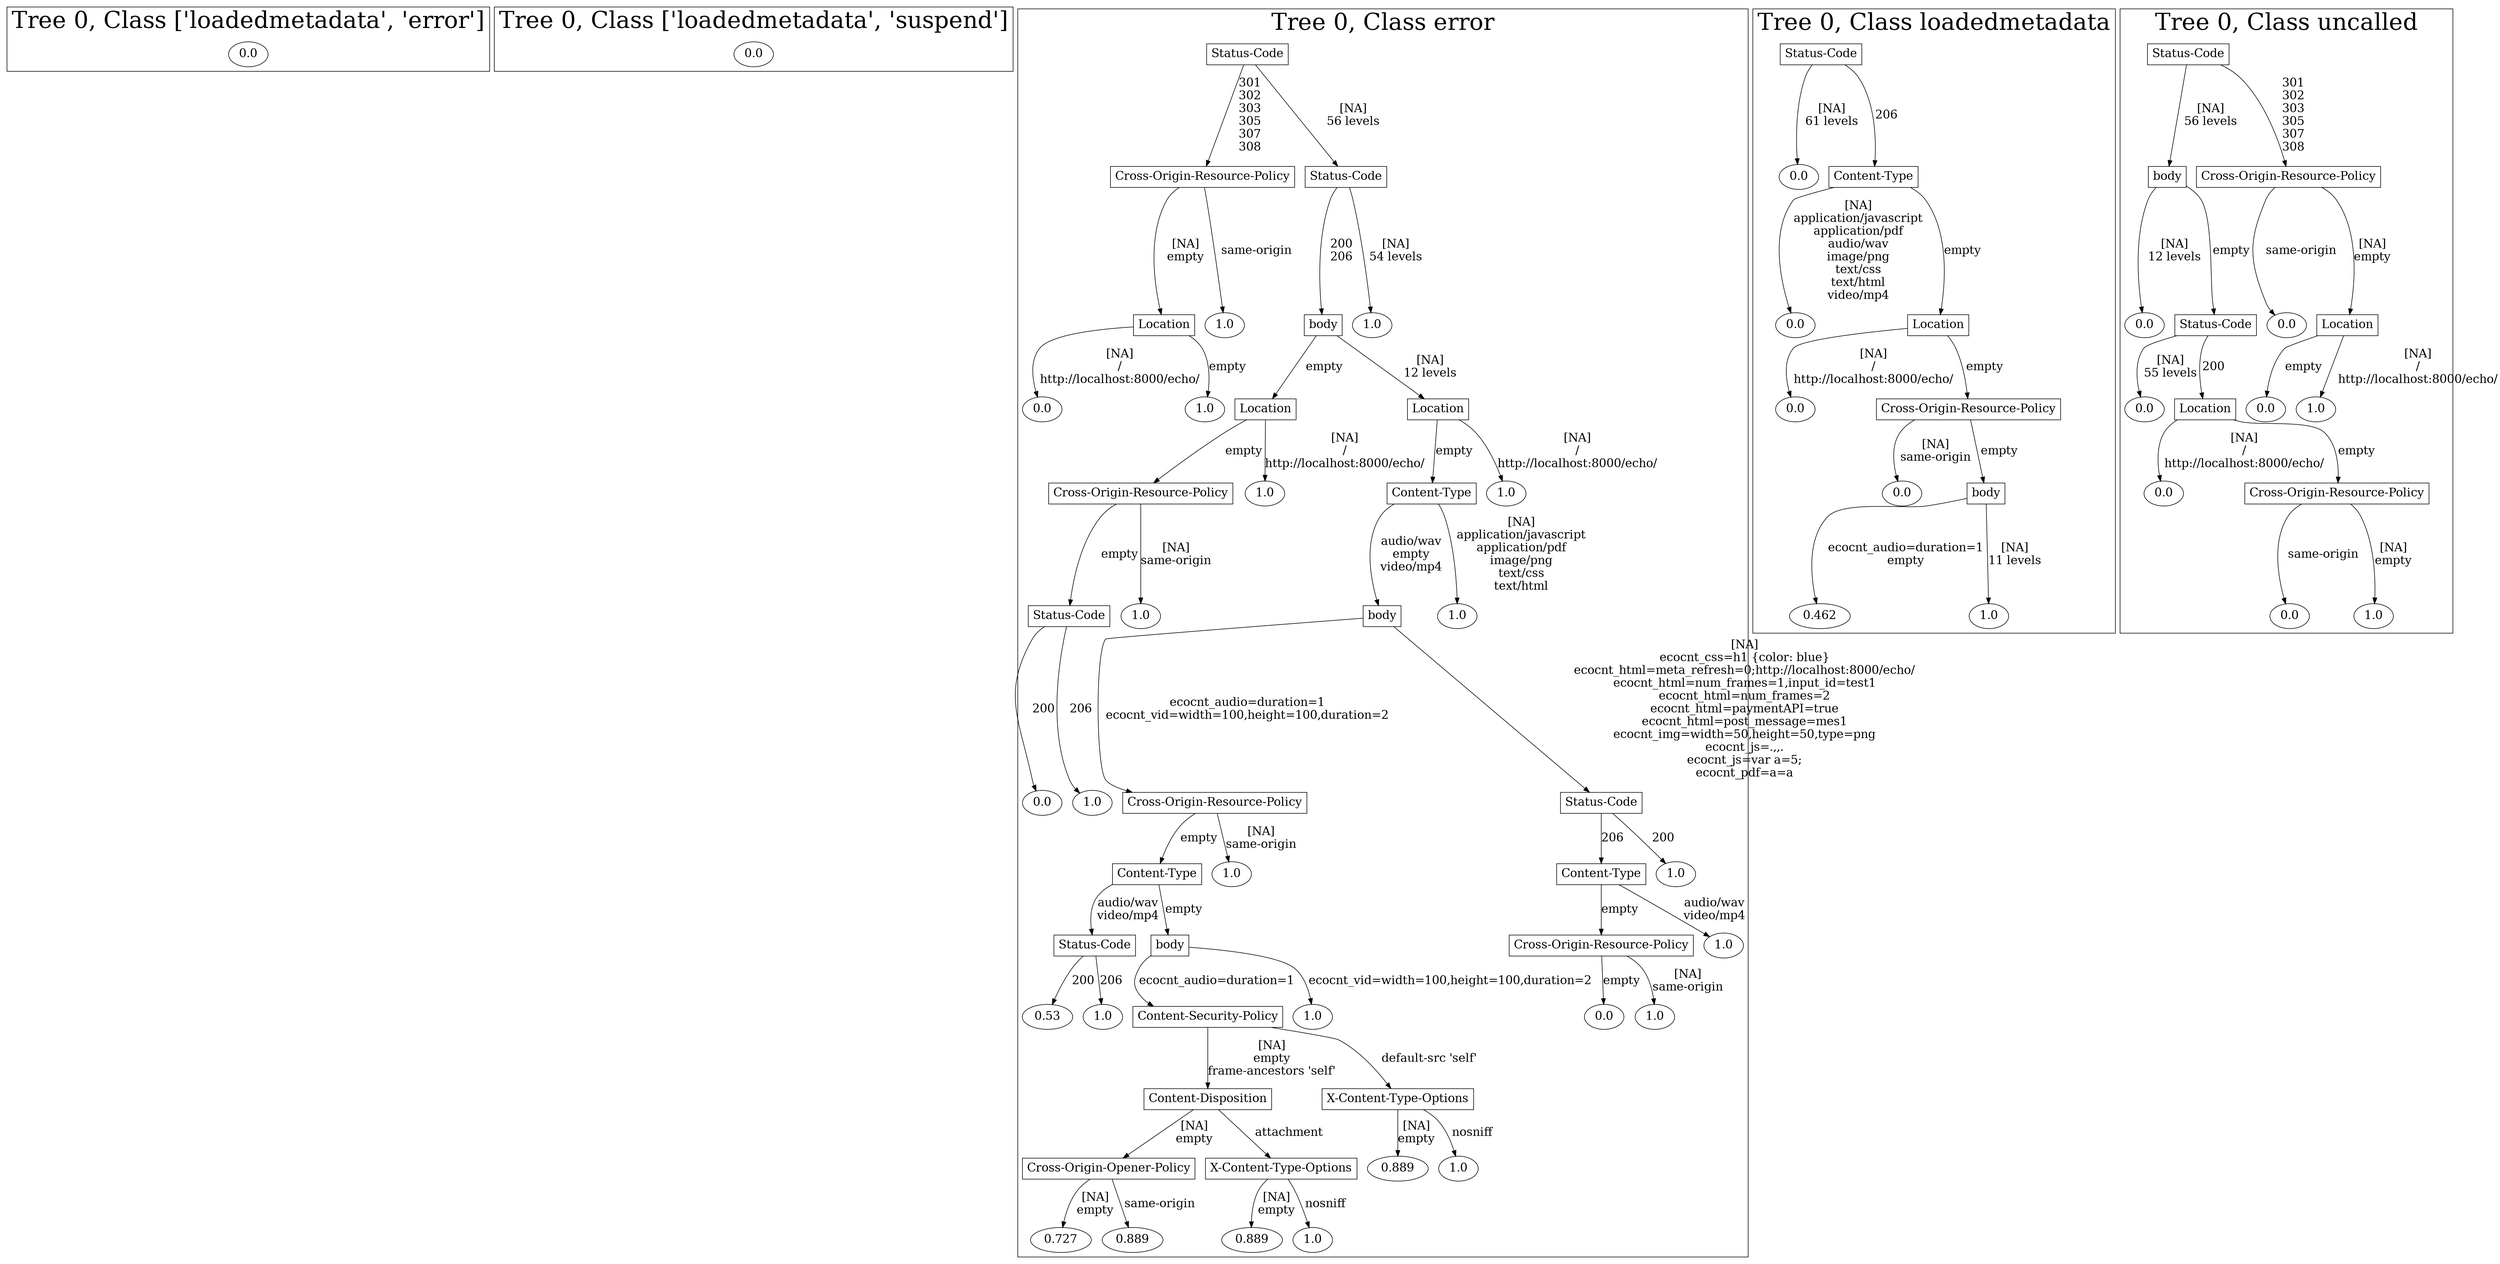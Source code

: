 /*
Generated by:
    http://https://github.com/h2oai/h2o-3/tree/master/h2o-genmodel/src/main/java/hex/genmodel/tools/PrintMojo.java
*/

/*
On a mac:

$ brew install graphviz
$ dot -Tpng file.gv -o file.png
$ open file.png
*/

digraph G {

subgraph cluster_0 {
/* Nodes */

/* Level 0 */
{
"SG_0_Node_0" [fontsize=20, label="0.0"]
}

/* Edges */

fontsize=40
label="Tree 0, Class ['loadedmetadata', 'error']"
}

subgraph cluster_1 {
/* Nodes */

/* Level 0 */
{
"SG_1_Node_0" [fontsize=20, label="0.0"]
}

/* Edges */

fontsize=40
label="Tree 0, Class ['loadedmetadata', 'suspend']"
}

subgraph cluster_2 {
/* Nodes */

/* Level 0 */
{
"SG_2_Node_0" [shape=box, fontsize=20, label="Status-Code"]
}

/* Level 1 */
{
"SG_2_Node_1" [shape=box, fontsize=20, label="Cross-Origin-Resource-Policy"]
"SG_2_Node_2" [shape=box, fontsize=20, label="Status-Code"]
}

/* Level 2 */
{
"SG_2_Node_3" [shape=box, fontsize=20, label="Location"]
"SG_2_Node_28" [fontsize=20, label="1.0"]
"SG_2_Node_4" [shape=box, fontsize=20, label="body"]
"SG_2_Node_29" [fontsize=20, label="1.0"]
}

/* Level 3 */
{
"SG_2_Node_30" [fontsize=20, label="0.0"]
"SG_2_Node_31" [fontsize=20, label="1.0"]
"SG_2_Node_5" [shape=box, fontsize=20, label="Location"]
"SG_2_Node_6" [shape=box, fontsize=20, label="Location"]
}

/* Level 4 */
{
"SG_2_Node_7" [shape=box, fontsize=20, label="Cross-Origin-Resource-Policy"]
"SG_2_Node_32" [fontsize=20, label="1.0"]
"SG_2_Node_8" [shape=box, fontsize=20, label="Content-Type"]
"SG_2_Node_33" [fontsize=20, label="1.0"]
}

/* Level 5 */
{
"SG_2_Node_9" [shape=box, fontsize=20, label="Status-Code"]
"SG_2_Node_34" [fontsize=20, label="1.0"]
"SG_2_Node_10" [shape=box, fontsize=20, label="body"]
"SG_2_Node_35" [fontsize=20, label="1.0"]
}

/* Level 6 */
{
"SG_2_Node_36" [fontsize=20, label="0.0"]
"SG_2_Node_37" [fontsize=20, label="1.0"]
"SG_2_Node_11" [shape=box, fontsize=20, label="Cross-Origin-Resource-Policy"]
"SG_2_Node_12" [shape=box, fontsize=20, label="Status-Code"]
}

/* Level 7 */
{
"SG_2_Node_13" [shape=box, fontsize=20, label="Content-Type"]
"SG_2_Node_38" [fontsize=20, label="1.0"]
"SG_2_Node_14" [shape=box, fontsize=20, label="Content-Type"]
"SG_2_Node_39" [fontsize=20, label="1.0"]
}

/* Level 8 */
{
"SG_2_Node_15" [shape=box, fontsize=20, label="Status-Code"]
"SG_2_Node_16" [shape=box, fontsize=20, label="body"]
"SG_2_Node_17" [shape=box, fontsize=20, label="Cross-Origin-Resource-Policy"]
"SG_2_Node_40" [fontsize=20, label="1.0"]
}

/* Level 9 */
{
"SG_2_Node_41" [fontsize=20, label="0.53"]
"SG_2_Node_42" [fontsize=20, label="1.0"]
"SG_2_Node_19" [shape=box, fontsize=20, label="Content-Security-Policy"]
"SG_2_Node_43" [fontsize=20, label="1.0"]
"SG_2_Node_44" [fontsize=20, label="0.0"]
"SG_2_Node_45" [fontsize=20, label="1.0"]
}

/* Level 10 */
{
"SG_2_Node_20" [shape=box, fontsize=20, label="Content-Disposition"]
"SG_2_Node_21" [shape=box, fontsize=20, label="X-Content-Type-Options"]
}

/* Level 11 */
{
"SG_2_Node_22" [shape=box, fontsize=20, label="Cross-Origin-Opener-Policy"]
"SG_2_Node_23" [shape=box, fontsize=20, label="X-Content-Type-Options"]
"SG_2_Node_46" [fontsize=20, label="0.889"]
"SG_2_Node_47" [fontsize=20, label="1.0"]
}

/* Level 12 */
{
"SG_2_Node_48" [fontsize=20, label="0.727"]
"SG_2_Node_49" [fontsize=20, label="0.889"]
"SG_2_Node_50" [fontsize=20, label="0.889"]
"SG_2_Node_51" [fontsize=20, label="1.0"]
}

/* Edges */
"SG_2_Node_0" -> "SG_2_Node_1" [fontsize=20, label="301
302
303
305
307
308
"]
"SG_2_Node_0" -> "SG_2_Node_2" [fontsize=20, label="[NA]
56 levels
"]
"SG_2_Node_2" -> "SG_2_Node_4" [fontsize=20, label="200
206
"]
"SG_2_Node_2" -> "SG_2_Node_29" [fontsize=20, label="[NA]
54 levels
"]
"SG_2_Node_4" -> "SG_2_Node_5" [fontsize=20, label="empty
"]
"SG_2_Node_4" -> "SG_2_Node_6" [fontsize=20, label="[NA]
12 levels
"]
"SG_2_Node_6" -> "SG_2_Node_8" [fontsize=20, label="empty
"]
"SG_2_Node_6" -> "SG_2_Node_33" [fontsize=20, label="[NA]
/
http://localhost:8000/echo/
"]
"SG_2_Node_8" -> "SG_2_Node_10" [fontsize=20, label="audio/wav
empty
video/mp4
"]
"SG_2_Node_8" -> "SG_2_Node_35" [fontsize=20, label="[NA]
application/javascript
application/pdf
image/png
text/css
text/html
"]
"SG_2_Node_10" -> "SG_2_Node_11" [fontsize=20, label="ecocnt_audio=duration=1
ecocnt_vid=width=100,height=100,duration=2
"]
"SG_2_Node_10" -> "SG_2_Node_12" [fontsize=20, label="[NA]
ecocnt_css=h1 {color: blue}
ecocnt_html=meta_refresh=0;http://localhost:8000/echo/
ecocnt_html=num_frames=1,input_id=test1
ecocnt_html=num_frames=2
ecocnt_html=paymentAPI=true
ecocnt_html=post_message=mes1
ecocnt_img=width=50,height=50,type=png
ecocnt_js=.,,.
ecocnt_js=var a=5;
ecocnt_pdf=a=a
"]
"SG_2_Node_12" -> "SG_2_Node_14" [fontsize=20, label="206
"]
"SG_2_Node_12" -> "SG_2_Node_39" [fontsize=20, label="200
"]
"SG_2_Node_14" -> "SG_2_Node_17" [fontsize=20, label="empty
"]
"SG_2_Node_14" -> "SG_2_Node_40" [fontsize=20, label="audio/wav
video/mp4
"]
"SG_2_Node_17" -> "SG_2_Node_44" [fontsize=20, label="empty
"]
"SG_2_Node_17" -> "SG_2_Node_45" [fontsize=20, label="[NA]
same-origin
"]
"SG_2_Node_11" -> "SG_2_Node_13" [fontsize=20, label="empty
"]
"SG_2_Node_11" -> "SG_2_Node_38" [fontsize=20, label="[NA]
same-origin
"]
"SG_2_Node_13" -> "SG_2_Node_15" [fontsize=20, label="audio/wav
video/mp4
"]
"SG_2_Node_13" -> "SG_2_Node_16" [fontsize=20, label="empty
"]
"SG_2_Node_16" -> "SG_2_Node_19" [fontsize=20, label="ecocnt_audio=duration=1
"]
"SG_2_Node_16" -> "SG_2_Node_43" [fontsize=20, label="ecocnt_vid=width=100,height=100,duration=2
"]
"SG_2_Node_19" -> "SG_2_Node_20" [fontsize=20, label="[NA]
empty
frame-ancestors 'self'
"]
"SG_2_Node_19" -> "SG_2_Node_21" [fontsize=20, label="default-src 'self'
"]
"SG_2_Node_21" -> "SG_2_Node_46" [fontsize=20, label="[NA]
empty
"]
"SG_2_Node_21" -> "SG_2_Node_47" [fontsize=20, label="nosniff
"]
"SG_2_Node_20" -> "SG_2_Node_22" [fontsize=20, label="[NA]
empty
"]
"SG_2_Node_20" -> "SG_2_Node_23" [fontsize=20, label="attachment
"]
"SG_2_Node_23" -> "SG_2_Node_50" [fontsize=20, label="[NA]
empty
"]
"SG_2_Node_23" -> "SG_2_Node_51" [fontsize=20, label="nosniff
"]
"SG_2_Node_22" -> "SG_2_Node_48" [fontsize=20, label="[NA]
empty
"]
"SG_2_Node_22" -> "SG_2_Node_49" [fontsize=20, label="same-origin
"]
"SG_2_Node_15" -> "SG_2_Node_41" [fontsize=20, label="200
"]
"SG_2_Node_15" -> "SG_2_Node_42" [fontsize=20, label="206
"]
"SG_2_Node_5" -> "SG_2_Node_7" [fontsize=20, label="empty
"]
"SG_2_Node_5" -> "SG_2_Node_32" [fontsize=20, label="[NA]
/
http://localhost:8000/echo/
"]
"SG_2_Node_7" -> "SG_2_Node_9" [fontsize=20, label="empty
"]
"SG_2_Node_7" -> "SG_2_Node_34" [fontsize=20, label="[NA]
same-origin
"]
"SG_2_Node_9" -> "SG_2_Node_36" [fontsize=20, label="200
"]
"SG_2_Node_9" -> "SG_2_Node_37" [fontsize=20, label="206
"]
"SG_2_Node_1" -> "SG_2_Node_3" [fontsize=20, label="[NA]
empty
"]
"SG_2_Node_1" -> "SG_2_Node_28" [fontsize=20, label="same-origin
"]
"SG_2_Node_3" -> "SG_2_Node_30" [fontsize=20, label="[NA]
/
http://localhost:8000/echo/
"]
"SG_2_Node_3" -> "SG_2_Node_31" [fontsize=20, label="empty
"]

fontsize=40
label="Tree 0, Class error"
}

subgraph cluster_3 {
/* Nodes */

/* Level 0 */
{
"SG_3_Node_0" [shape=box, fontsize=20, label="Status-Code"]
}

/* Level 1 */
{
"SG_3_Node_6" [fontsize=20, label="0.0"]
"SG_3_Node_1" [shape=box, fontsize=20, label="Content-Type"]
}

/* Level 2 */
{
"SG_3_Node_7" [fontsize=20, label="0.0"]
"SG_3_Node_2" [shape=box, fontsize=20, label="Location"]
}

/* Level 3 */
{
"SG_3_Node_8" [fontsize=20, label="0.0"]
"SG_3_Node_3" [shape=box, fontsize=20, label="Cross-Origin-Resource-Policy"]
}

/* Level 4 */
{
"SG_3_Node_9" [fontsize=20, label="0.0"]
"SG_3_Node_4" [shape=box, fontsize=20, label="body"]
}

/* Level 5 */
{
"SG_3_Node_10" [fontsize=20, label="0.462"]
"SG_3_Node_11" [fontsize=20, label="1.0"]
}

/* Edges */
"SG_3_Node_0" -> "SG_3_Node_6" [fontsize=20, label="[NA]
61 levels
"]
"SG_3_Node_0" -> "SG_3_Node_1" [fontsize=20, label="206
"]
"SG_3_Node_1" -> "SG_3_Node_7" [fontsize=20, label="[NA]
application/javascript
application/pdf
audio/wav
image/png
text/css
text/html
video/mp4
"]
"SG_3_Node_1" -> "SG_3_Node_2" [fontsize=20, label="empty
"]
"SG_3_Node_2" -> "SG_3_Node_8" [fontsize=20, label="[NA]
/
http://localhost:8000/echo/
"]
"SG_3_Node_2" -> "SG_3_Node_3" [fontsize=20, label="empty
"]
"SG_3_Node_3" -> "SG_3_Node_9" [fontsize=20, label="[NA]
same-origin
"]
"SG_3_Node_3" -> "SG_3_Node_4" [fontsize=20, label="empty
"]
"SG_3_Node_4" -> "SG_3_Node_10" [fontsize=20, label="ecocnt_audio=duration=1
empty
"]
"SG_3_Node_4" -> "SG_3_Node_11" [fontsize=20, label="[NA]
11 levels
"]

fontsize=40
label="Tree 0, Class loadedmetadata"
}

subgraph cluster_4 {
/* Nodes */

/* Level 0 */
{
"SG_4_Node_0" [shape=box, fontsize=20, label="Status-Code"]
}

/* Level 1 */
{
"SG_4_Node_1" [shape=box, fontsize=20, label="body"]
"SG_4_Node_2" [shape=box, fontsize=20, label="Cross-Origin-Resource-Policy"]
}

/* Level 2 */
{
"SG_4_Node_7" [fontsize=20, label="0.0"]
"SG_4_Node_3" [shape=box, fontsize=20, label="Status-Code"]
"SG_4_Node_8" [fontsize=20, label="0.0"]
"SG_4_Node_4" [shape=box, fontsize=20, label="Location"]
}

/* Level 3 */
{
"SG_4_Node_9" [fontsize=20, label="0.0"]
"SG_4_Node_5" [shape=box, fontsize=20, label="Location"]
"SG_4_Node_10" [fontsize=20, label="0.0"]
"SG_4_Node_11" [fontsize=20, label="1.0"]
}

/* Level 4 */
{
"SG_4_Node_12" [fontsize=20, label="0.0"]
"SG_4_Node_6" [shape=box, fontsize=20, label="Cross-Origin-Resource-Policy"]
}

/* Level 5 */
{
"SG_4_Node_13" [fontsize=20, label="0.0"]
"SG_4_Node_14" [fontsize=20, label="1.0"]
}

/* Edges */
"SG_4_Node_0" -> "SG_4_Node_1" [fontsize=20, label="[NA]
56 levels
"]
"SG_4_Node_0" -> "SG_4_Node_2" [fontsize=20, label="301
302
303
305
307
308
"]
"SG_4_Node_2" -> "SG_4_Node_8" [fontsize=20, label="same-origin
"]
"SG_4_Node_2" -> "SG_4_Node_4" [fontsize=20, label="[NA]
empty
"]
"SG_4_Node_4" -> "SG_4_Node_10" [fontsize=20, label="empty
"]
"SG_4_Node_4" -> "SG_4_Node_11" [fontsize=20, label="[NA]
/
http://localhost:8000/echo/
"]
"SG_4_Node_1" -> "SG_4_Node_7" [fontsize=20, label="[NA]
12 levels
"]
"SG_4_Node_1" -> "SG_4_Node_3" [fontsize=20, label="empty
"]
"SG_4_Node_3" -> "SG_4_Node_9" [fontsize=20, label="[NA]
55 levels
"]
"SG_4_Node_3" -> "SG_4_Node_5" [fontsize=20, label="200
"]
"SG_4_Node_5" -> "SG_4_Node_12" [fontsize=20, label="[NA]
/
http://localhost:8000/echo/
"]
"SG_4_Node_5" -> "SG_4_Node_6" [fontsize=20, label="empty
"]
"SG_4_Node_6" -> "SG_4_Node_13" [fontsize=20, label="same-origin
"]
"SG_4_Node_6" -> "SG_4_Node_14" [fontsize=20, label="[NA]
empty
"]

fontsize=40
label="Tree 0, Class uncalled"
}

}

